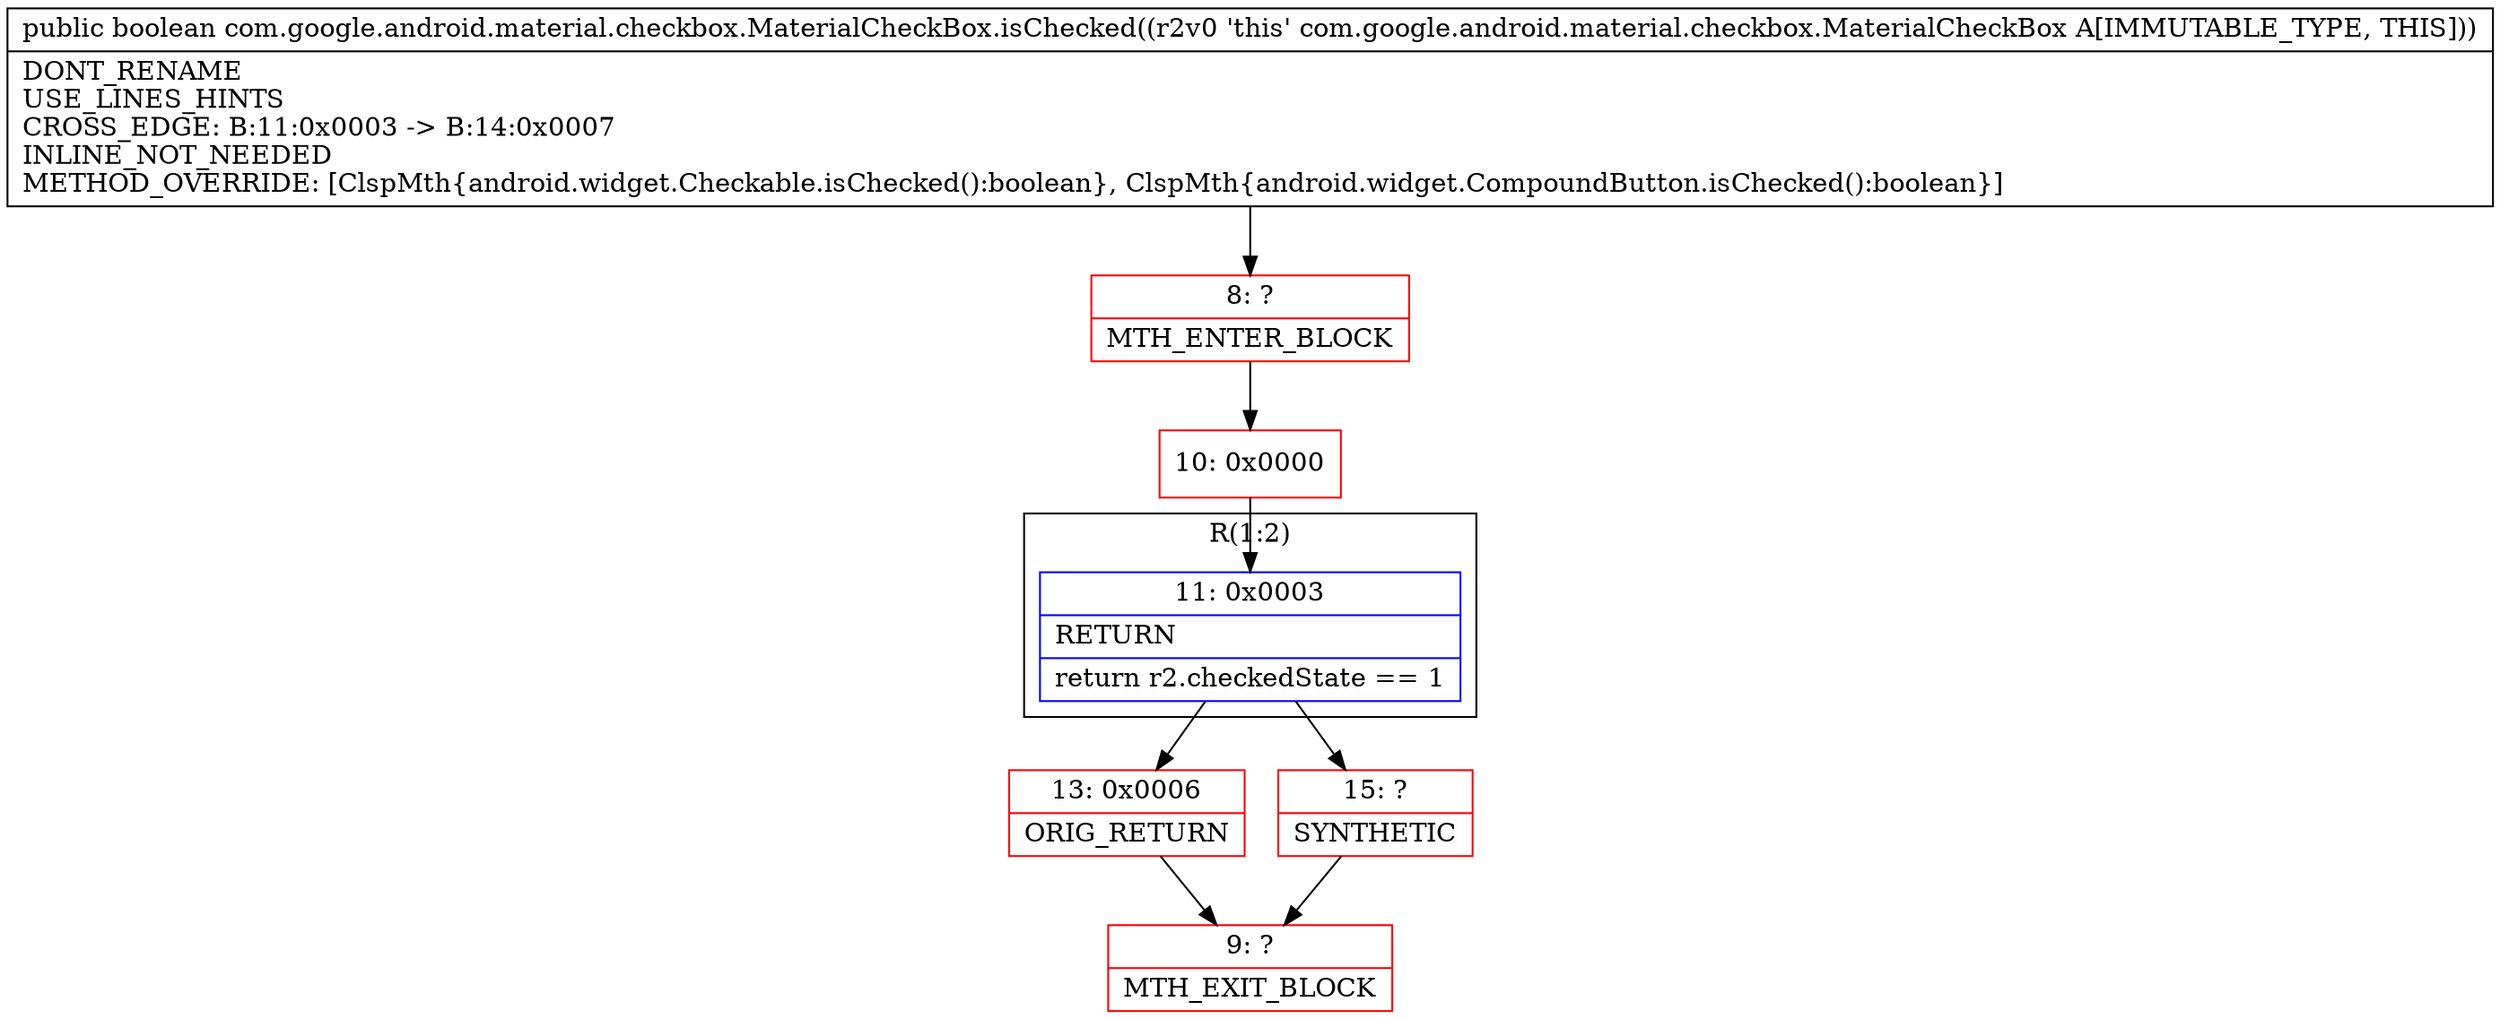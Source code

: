 digraph "CFG forcom.google.android.material.checkbox.MaterialCheckBox.isChecked()Z" {
subgraph cluster_Region_887987712 {
label = "R(1:2)";
node [shape=record,color=blue];
Node_11 [shape=record,label="{11\:\ 0x0003|RETURN\l|return r2.checkedState == 1\l}"];
}
Node_8 [shape=record,color=red,label="{8\:\ ?|MTH_ENTER_BLOCK\l}"];
Node_10 [shape=record,color=red,label="{10\:\ 0x0000}"];
Node_13 [shape=record,color=red,label="{13\:\ 0x0006|ORIG_RETURN\l}"];
Node_9 [shape=record,color=red,label="{9\:\ ?|MTH_EXIT_BLOCK\l}"];
Node_15 [shape=record,color=red,label="{15\:\ ?|SYNTHETIC\l}"];
MethodNode[shape=record,label="{public boolean com.google.android.material.checkbox.MaterialCheckBox.isChecked((r2v0 'this' com.google.android.material.checkbox.MaterialCheckBox A[IMMUTABLE_TYPE, THIS]))  | DONT_RENAME\lUSE_LINES_HINTS\lCROSS_EDGE: B:11:0x0003 \-\> B:14:0x0007\lINLINE_NOT_NEEDED\lMETHOD_OVERRIDE: [ClspMth\{android.widget.Checkable.isChecked():boolean\}, ClspMth\{android.widget.CompoundButton.isChecked():boolean\}]\l}"];
MethodNode -> Node_8;Node_11 -> Node_13;
Node_11 -> Node_15;
Node_8 -> Node_10;
Node_10 -> Node_11;
Node_13 -> Node_9;
Node_15 -> Node_9;
}

